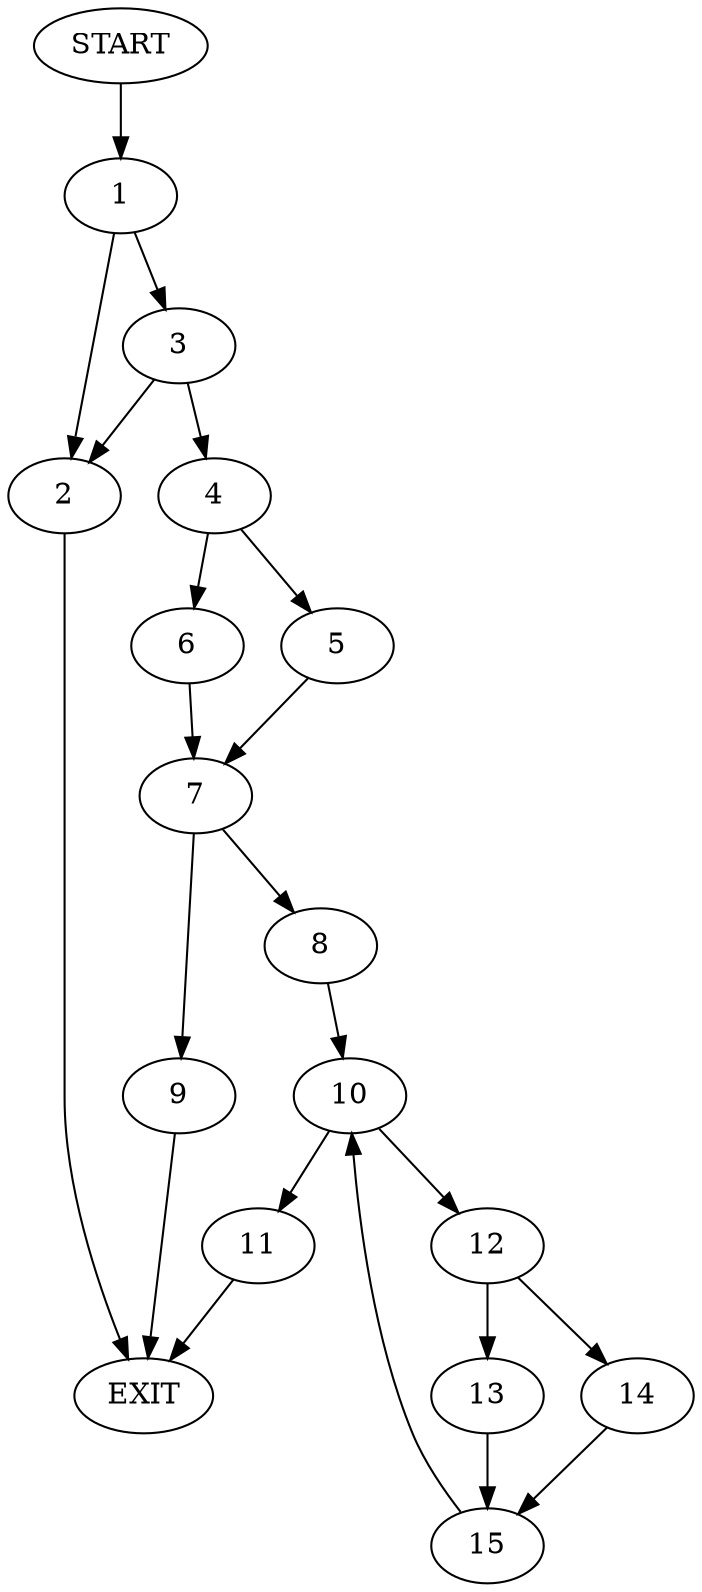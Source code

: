 digraph {
0 [label="START"]
16 [label="EXIT"]
0 -> 1
1 -> 2
1 -> 3
2 -> 16
3 -> 2
3 -> 4
4 -> 5
4 -> 6
5 -> 7
6 -> 7
7 -> 8
7 -> 9
9 -> 16
8 -> 10
10 -> 11
10 -> 12
12 -> 13
12 -> 14
11 -> 16
13 -> 15
14 -> 15
15 -> 10
}
